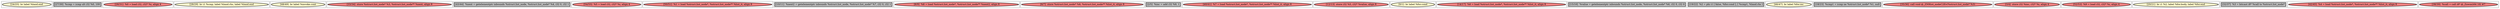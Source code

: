 
digraph G {





subgraph cluster27 {


node656 [penwidth=3.0,fontsize=20,fillcolor=lemonchiffon,label="[24/25]  br label %land.end",shape=ellipse,style=filled ]



}

subgraph cluster26 {


node655 [penwidth=3.0,fontsize=20,fillcolor=grey,label="[27/30]  %cmp = icmp ult i32 %0, 100",shape=rectangle,style=filled ]



}

subgraph cluster25 {


node654 [penwidth=3.0,fontsize=20,fillcolor=lightcoral,label="[26/31]  %0 = load i32, i32* %i, align 4",shape=ellipse,style=filled ]



}

subgraph cluster24 {


node653 [penwidth=3.0,fontsize=20,fillcolor=lemonchiffon,label="[28/29]  br i1 %cmp, label %land.rhs, label %land.end",shape=ellipse,style=filled ]



}

subgraph cluster22 {


node651 [penwidth=3.0,fontsize=20,fillcolor=lemonchiffon,label="[48/49]  br label %invoke.cont",shape=ellipse,style=filled ]



}

subgraph cluster20 {


node649 [penwidth=3.0,fontsize=20,fillcolor=lightcoral,label="[33/34]  store %struct.list_node* %3, %struct.list_node** %next, align 8",shape=ellipse,style=filled ]



}

subgraph cluster18 {


node647 [penwidth=3.0,fontsize=20,fillcolor=grey,label="[43/44]  %next = getelementptr inbounds %struct.list_node, %struct.list_node* %4, i32 0, i32 1",shape=rectangle,style=filled ]



}

subgraph cluster16 {


node645 [penwidth=3.0,fontsize=20,fillcolor=lightcoral,label="[54/55]  %5 = load i32, i32* %i, align 4",shape=ellipse,style=filled ]



}

subgraph cluster17 {


node646 [penwidth=3.0,fontsize=20,fillcolor=lightcoral,label="[50/51]  %1 = load %struct.list_node*, %struct.list_node** %list_it, align 8",shape=ellipse,style=filled ]



}

subgraph cluster4 {


node633 [penwidth=3.0,fontsize=20,fillcolor=grey,label="[10/11]  %next2 = getelementptr inbounds %struct.list_node, %struct.list_node* %7, i32 0, i32 1",shape=rectangle,style=filled ]



}

subgraph cluster3 {


node632 [penwidth=3.0,fontsize=20,fillcolor=lightcoral,label="[8/9]  %8 = load %struct.list_node*, %struct.list_node** %next2, align 8",shape=ellipse,style=filled ]



}

subgraph cluster2 {


node631 [penwidth=3.0,fontsize=20,fillcolor=lightcoral,label="[6/7]  store %struct.list_node* %8, %struct.list_node** %list_it, align 8",shape=ellipse,style=filled ]



}

subgraph cluster1 {


node630 [penwidth=3.0,fontsize=20,fillcolor=grey,label="[2/5]  %inc = add i32 %9, 1",shape=rectangle,style=filled ]



}

subgraph cluster12 {


node641 [penwidth=3.0,fontsize=20,fillcolor=lightcoral,label="[40/41]  %7 = load %struct.list_node*, %struct.list_node** %list_it, align 8",shape=ellipse,style=filled ]



}

subgraph cluster5 {


node634 [penwidth=3.0,fontsize=20,fillcolor=lightcoral,label="[12/13]  store i32 %5, i32* %value, align 8",shape=ellipse,style=filled ]



}

subgraph cluster0 {


node629 [penwidth=3.0,fontsize=20,fillcolor=lemonchiffon,label="[0/1]  br label %for.cond",shape=ellipse,style=filled ]



}

subgraph cluster6 {


node635 [penwidth=3.0,fontsize=20,fillcolor=lightcoral,label="[14/17]  %6 = load %struct.list_node*, %struct.list_node** %list_it, align 8",shape=ellipse,style=filled ]



}

subgraph cluster14 {


node643 [penwidth=3.0,fontsize=20,fillcolor=grey,label="[15/16]  %value = getelementptr inbounds %struct.list_node, %struct.list_node* %6, i32 0, i32 0",shape=rectangle,style=filled ]



}

subgraph cluster7 {


node636 [penwidth=3.0,fontsize=20,fillcolor=grey,label="[19/22]  %2 = phi i1 [ false, %for.cond ], [ %cmp1, %land.rhs ]",shape=rectangle,style=filled ]



}

subgraph cluster23 {


node652 [penwidth=3.0,fontsize=20,fillcolor=lemonchiffon,label="[46/47]  br label %for.inc",shape=ellipse,style=filled ]



}

subgraph cluster8 {


node637 [penwidth=3.0,fontsize=20,fillcolor=grey,label="[18/23]  %cmp1 = icmp ne %struct.list_node* %1, null",shape=rectangle,style=filled ]



}

subgraph cluster21 {


node650 [penwidth=3.0,fontsize=20,fillcolor=lightcoral,label="[35/36]  call void @_ZN9list_nodeC2Ev(%struct.list_node* %3)",shape=ellipse,style=filled ]



}

subgraph cluster9 {


node638 [penwidth=3.0,fontsize=20,fillcolor=lightcoral,label="[3/4]  store i32 %inc, i32* %i, align 4",shape=ellipse,style=filled ]



}

subgraph cluster19 {


node648 [penwidth=3.0,fontsize=20,fillcolor=lightcoral,label="[52/53]  %9 = load i32, i32* %i, align 4",shape=ellipse,style=filled ]



}

subgraph cluster10 {


node639 [penwidth=3.0,fontsize=20,fillcolor=lemonchiffon,label="[20/21]  br i1 %2, label %for.body, label %for.end",shape=ellipse,style=filled ]



}

subgraph cluster11 {


node640 [penwidth=3.0,fontsize=20,fillcolor=grey,label="[32/37]  %3 = bitcast i8* %call to %struct.list_node*",shape=rectangle,style=filled ]



}

subgraph cluster13 {


node642 [penwidth=3.0,fontsize=20,fillcolor=lightcoral,label="[42/45]  %4 = load %struct.list_node*, %struct.list_node** %list_it, align 8",shape=ellipse,style=filled ]



}

subgraph cluster15 {


node644 [penwidth=3.0,fontsize=20,fillcolor=lightcoral,label="[38/39]  %call = call i8* @_Znwm(i64 16) #7",shape=ellipse,style=filled ]



}

}
